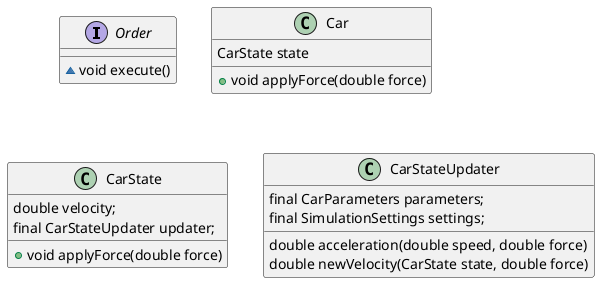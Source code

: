 @startuml
interface Order {
~ void execute()
}


class Car {
CarState state
+ void applyForce(double force)
}

class CarState {
double velocity;
final CarStateUpdater updater;

+ void applyForce(double force)
}

class CarStateUpdater {
final CarParameters parameters;
final SimulationSettings settings;

double acceleration(double speed, double force)
double newVelocity(CarState state, double force)

}


@enduml